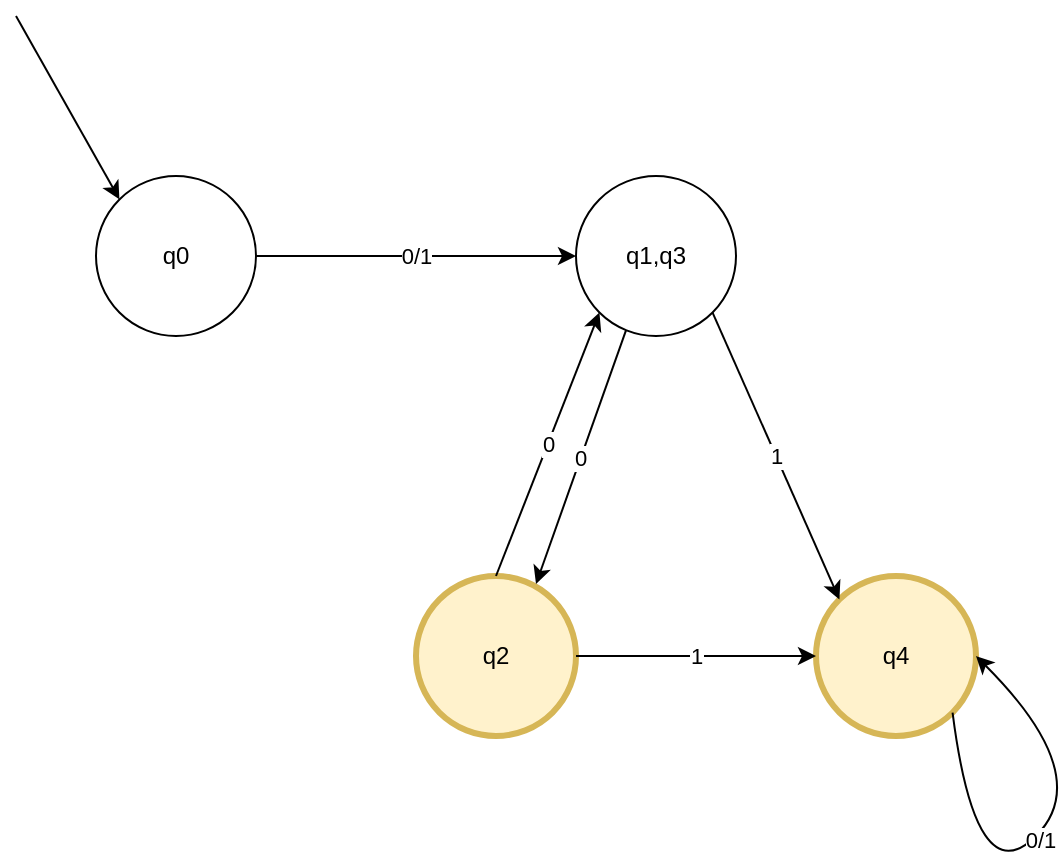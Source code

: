 <mxfile version="15.2.5" type="device"><diagram id="FYuFTZEVNDPk-CJ4aMcX" name="Page-1"><mxGraphModel dx="2066" dy="1265" grid="1" gridSize="10" guides="1" tooltips="1" connect="1" arrows="1" fold="1" page="1" pageScale="1" pageWidth="850" pageHeight="1100" math="0" shadow="0"><root><mxCell id="0"/><mxCell id="1" parent="0"/><mxCell id="NTtoPujpkQkJXZTIJ6W1-1" value="q1,q3" style="ellipse;whiteSpace=wrap;html=1;aspect=fixed;" vertex="1" parent="1"><mxGeometry x="320" y="200" width="80" height="80" as="geometry"/></mxCell><mxCell id="NTtoPujpkQkJXZTIJ6W1-2" value="q0" style="ellipse;whiteSpace=wrap;html=1;aspect=fixed;" vertex="1" parent="1"><mxGeometry x="80" y="200" width="80" height="80" as="geometry"/></mxCell><mxCell id="NTtoPujpkQkJXZTIJ6W1-3" value="q2" style="ellipse;whiteSpace=wrap;html=1;aspect=fixed;strokeWidth=3;fillColor=#fff2cc;strokeColor=#d6b656;" vertex="1" parent="1"><mxGeometry x="240" y="400" width="80" height="80" as="geometry"/></mxCell><mxCell id="NTtoPujpkQkJXZTIJ6W1-4" value="q4" style="ellipse;whiteSpace=wrap;html=1;aspect=fixed;strokeWidth=3;fillColor=#fff2cc;strokeColor=#d6b656;" vertex="1" parent="1"><mxGeometry x="440" y="400" width="80" height="80" as="geometry"/></mxCell><mxCell id="NTtoPujpkQkJXZTIJ6W1-5" value="" style="endArrow=classic;html=1;entryX=0;entryY=0;entryDx=0;entryDy=0;" edge="1" parent="1" target="NTtoPujpkQkJXZTIJ6W1-2"><mxGeometry width="50" height="50" relative="1" as="geometry"><mxPoint x="40" y="120" as="sourcePoint"/><mxPoint x="450" y="620" as="targetPoint"/></mxGeometry></mxCell><mxCell id="NTtoPujpkQkJXZTIJ6W1-6" value="0/1" style="endArrow=classic;html=1;exitX=1;exitY=0.5;exitDx=0;exitDy=0;entryX=0;entryY=0.5;entryDx=0;entryDy=0;" edge="1" parent="1" source="NTtoPujpkQkJXZTIJ6W1-2" target="NTtoPujpkQkJXZTIJ6W1-1"><mxGeometry width="50" height="50" relative="1" as="geometry"><mxPoint x="400" y="670" as="sourcePoint"/><mxPoint x="450" y="620" as="targetPoint"/></mxGeometry></mxCell><mxCell id="NTtoPujpkQkJXZTIJ6W1-7" value="0" style="endArrow=classic;html=1;entryX=0;entryY=1;entryDx=0;entryDy=0;exitX=0.5;exitY=0;exitDx=0;exitDy=0;" edge="1" parent="1" source="NTtoPujpkQkJXZTIJ6W1-3" target="NTtoPujpkQkJXZTIJ6W1-1"><mxGeometry width="50" height="50" relative="1" as="geometry"><mxPoint x="400" y="670" as="sourcePoint"/><mxPoint x="450" y="620" as="targetPoint"/></mxGeometry></mxCell><mxCell id="NTtoPujpkQkJXZTIJ6W1-8" value="0" style="endArrow=classic;html=1;entryX=0.75;entryY=0.05;entryDx=0;entryDy=0;entryPerimeter=0;exitX=0.313;exitY=0.963;exitDx=0;exitDy=0;exitPerimeter=0;" edge="1" parent="1" source="NTtoPujpkQkJXZTIJ6W1-1" target="NTtoPujpkQkJXZTIJ6W1-3"><mxGeometry width="50" height="50" relative="1" as="geometry"><mxPoint x="400" y="670" as="sourcePoint"/><mxPoint x="450" y="620" as="targetPoint"/></mxGeometry></mxCell><mxCell id="NTtoPujpkQkJXZTIJ6W1-9" value="1" style="endArrow=classic;html=1;entryX=0;entryY=0.5;entryDx=0;entryDy=0;exitX=1;exitY=0.5;exitDx=0;exitDy=0;" edge="1" parent="1" source="NTtoPujpkQkJXZTIJ6W1-3" target="NTtoPujpkQkJXZTIJ6W1-4"><mxGeometry width="50" height="50" relative="1" as="geometry"><mxPoint x="400" y="670" as="sourcePoint"/><mxPoint x="450" y="620" as="targetPoint"/></mxGeometry></mxCell><mxCell id="NTtoPujpkQkJXZTIJ6W1-10" value="1" style="endArrow=classic;html=1;exitX=1;exitY=1;exitDx=0;exitDy=0;entryX=0;entryY=0;entryDx=0;entryDy=0;" edge="1" parent="1" source="NTtoPujpkQkJXZTIJ6W1-1" target="NTtoPujpkQkJXZTIJ6W1-4"><mxGeometry width="50" height="50" relative="1" as="geometry"><mxPoint x="400" y="670" as="sourcePoint"/><mxPoint x="450" y="620" as="targetPoint"/></mxGeometry></mxCell><mxCell id="NTtoPujpkQkJXZTIJ6W1-11" value="" style="curved=1;endArrow=classic;html=1;exitX=1;exitY=1;exitDx=0;exitDy=0;entryX=1;entryY=0.5;entryDx=0;entryDy=0;" edge="1" parent="1" source="NTtoPujpkQkJXZTIJ6W1-4" target="NTtoPujpkQkJXZTIJ6W1-4"><mxGeometry width="50" height="50" relative="1" as="geometry"><mxPoint x="400" y="670" as="sourcePoint"/><mxPoint x="450" y="620" as="targetPoint"/><Array as="points"><mxPoint x="520" y="560"/><mxPoint x="580" y="500"/></Array></mxGeometry></mxCell><mxCell id="NTtoPujpkQkJXZTIJ6W1-12" value="0/1" style="edgeLabel;html=1;align=center;verticalAlign=middle;resizable=0;points=[];" vertex="1" connectable="0" parent="NTtoPujpkQkJXZTIJ6W1-11"><mxGeometry x="0.029" y="-3" relative="1" as="geometry"><mxPoint as="offset"/></mxGeometry></mxCell></root></mxGraphModel></diagram></mxfile>